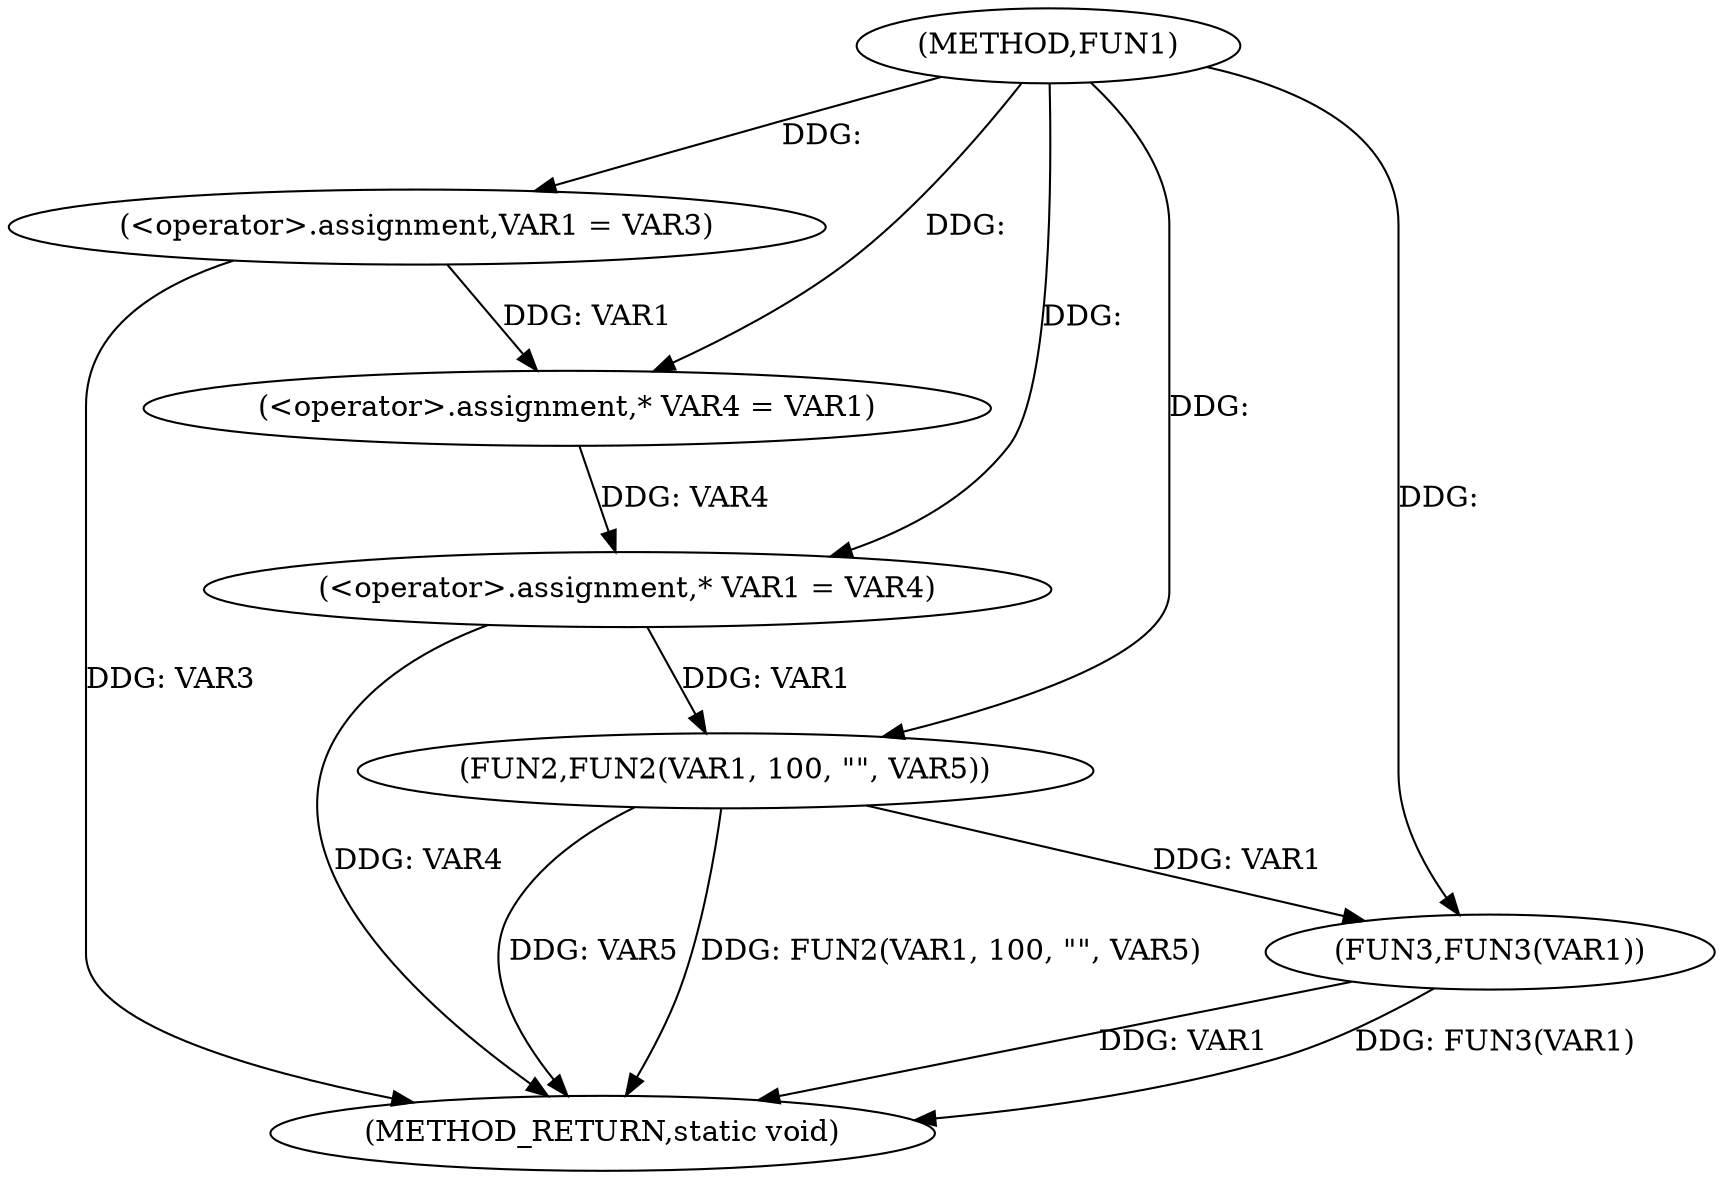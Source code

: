 digraph FUN1 {  
"1000100" [label = "(METHOD,FUN1)" ]
"1000126" [label = "(METHOD_RETURN,static void)" ]
"1000105" [label = "(<operator>.assignment,VAR1 = VAR3)" ]
"1000110" [label = "(<operator>.assignment,* VAR4 = VAR1)" ]
"1000114" [label = "(<operator>.assignment,* VAR1 = VAR4)" ]
"1000119" [label = "(FUN2,FUN2(VAR1, 100, \"\", VAR5))" ]
"1000124" [label = "(FUN3,FUN3(VAR1))" ]
  "1000124" -> "1000126"  [ label = "DDG: VAR1"] 
  "1000105" -> "1000126"  [ label = "DDG: VAR3"] 
  "1000119" -> "1000126"  [ label = "DDG: VAR5"] 
  "1000119" -> "1000126"  [ label = "DDG: FUN2(VAR1, 100, \"\", VAR5)"] 
  "1000114" -> "1000126"  [ label = "DDG: VAR4"] 
  "1000124" -> "1000126"  [ label = "DDG: FUN3(VAR1)"] 
  "1000100" -> "1000105"  [ label = "DDG: "] 
  "1000105" -> "1000110"  [ label = "DDG: VAR1"] 
  "1000100" -> "1000110"  [ label = "DDG: "] 
  "1000110" -> "1000114"  [ label = "DDG: VAR4"] 
  "1000100" -> "1000114"  [ label = "DDG: "] 
  "1000114" -> "1000119"  [ label = "DDG: VAR1"] 
  "1000100" -> "1000119"  [ label = "DDG: "] 
  "1000119" -> "1000124"  [ label = "DDG: VAR1"] 
  "1000100" -> "1000124"  [ label = "DDG: "] 
}
